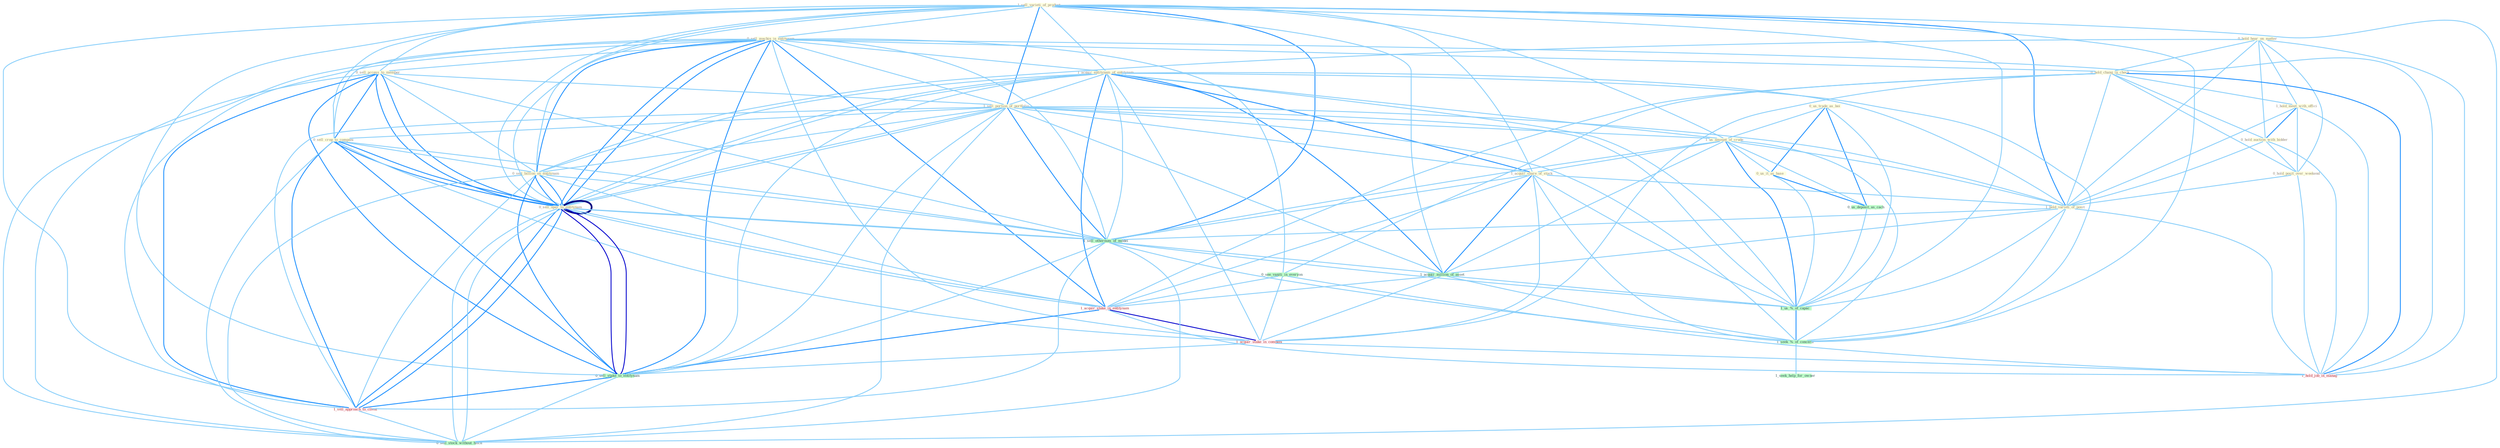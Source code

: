 Graph G{ 
    node
    [shape=polygon,style=filled,width=.5,height=.06,color="#BDFCC9",fixedsize=true,fontsize=4,
    fontcolor="#2f4f4f"];
    {node
    [color="#ffffe0", fontcolor="#8b7d6b"] "1_sell_varieti_of_product " "0_hold_hear_on_matter " "0_sell_machin_in_entitynam " "1_acquir_entitynam_of_entitynam " "0_us_trade_as_boi " "0_sell_access_to_member " "1_sell_portion_of_portfolio " "0_sell_crop_to_compani " "0_hold_chang_in_check " "0_sell_billion_on_entitynam " "1_us_amount_of_crude " "0_sell_oper_to_entitynam " "1_hold_meet_with_offici " "0_hold_auction_with_bidder " "1_acquir_share_of_stock " "0_us_it_as_base " "0_hold_posit_over_weekend " "1_hold_varieti_of_posit "}
{node [color="#fff0f5", fontcolor="#b22222"] "1_acquir_stake_in_entitynam " "1_acquir_stake_in_compani " "1_sell_approach_to_client " "1_hold_job_in_manag "}
edge [color="#B0E2FF"];

	"1_sell_varieti_of_product " -- "0_sell_machin_in_entitynam " [w="1", color="#87cefa" ];
	"1_sell_varieti_of_product " -- "1_acquir_entitynam_of_entitynam " [w="1", color="#87cefa" ];
	"1_sell_varieti_of_product " -- "0_sell_access_to_member " [w="1", color="#87cefa" ];
	"1_sell_varieti_of_product " -- "1_sell_portion_of_portfolio " [w="2", color="#1e90ff" , len=0.8];
	"1_sell_varieti_of_product " -- "0_sell_crop_to_compani " [w="1", color="#87cefa" ];
	"1_sell_varieti_of_product " -- "0_sell_billion_on_entitynam " [w="1", color="#87cefa" ];
	"1_sell_varieti_of_product " -- "1_us_amount_of_crude " [w="1", color="#87cefa" ];
	"1_sell_varieti_of_product " -- "0_sell_oper_to_entitynam " [w="1", color="#87cefa" ];
	"1_sell_varieti_of_product " -- "1_acquir_share_of_stock " [w="1", color="#87cefa" ];
	"1_sell_varieti_of_product " -- "1_hold_varieti_of_posit " [w="2", color="#1e90ff" , len=0.8];
	"1_sell_varieti_of_product " -- "0_sell_oper_to_entitynam " [w="1", color="#87cefa" ];
	"1_sell_varieti_of_product " -- "1_sell_othernum_of_model " [w="2", color="#1e90ff" , len=0.8];
	"1_sell_varieti_of_product " -- "1_acquir_million_of_asset " [w="1", color="#87cefa" ];
	"1_sell_varieti_of_product " -- "0_sell_stake_to_entitynam " [w="1", color="#87cefa" ];
	"1_sell_varieti_of_product " -- "1_us_%_of_capac " [w="1", color="#87cefa" ];
	"1_sell_varieti_of_product " -- "1_sell_approach_to_client " [w="1", color="#87cefa" ];
	"1_sell_varieti_of_product " -- "0_sell_stock_without_hitch " [w="1", color="#87cefa" ];
	"1_sell_varieti_of_product " -- "1_seek_%_of_concern " [w="1", color="#87cefa" ];
	"0_hold_hear_on_matter " -- "0_hold_chang_in_check " [w="1", color="#87cefa" ];
	"0_hold_hear_on_matter " -- "0_sell_billion_on_entitynam " [w="1", color="#87cefa" ];
	"0_hold_hear_on_matter " -- "1_hold_meet_with_offici " [w="1", color="#87cefa" ];
	"0_hold_hear_on_matter " -- "0_hold_auction_with_bidder " [w="1", color="#87cefa" ];
	"0_hold_hear_on_matter " -- "0_hold_posit_over_weekend " [w="1", color="#87cefa" ];
	"0_hold_hear_on_matter " -- "1_hold_varieti_of_posit " [w="1", color="#87cefa" ];
	"0_hold_hear_on_matter " -- "1_hold_job_in_manag " [w="1", color="#87cefa" ];
	"0_sell_machin_in_entitynam " -- "1_acquir_entitynam_of_entitynam " [w="1", color="#87cefa" ];
	"0_sell_machin_in_entitynam " -- "0_sell_access_to_member " [w="1", color="#87cefa" ];
	"0_sell_machin_in_entitynam " -- "1_sell_portion_of_portfolio " [w="1", color="#87cefa" ];
	"0_sell_machin_in_entitynam " -- "0_sell_crop_to_compani " [w="1", color="#87cefa" ];
	"0_sell_machin_in_entitynam " -- "0_hold_chang_in_check " [w="1", color="#87cefa" ];
	"0_sell_machin_in_entitynam " -- "0_sell_billion_on_entitynam " [w="2", color="#1e90ff" , len=0.8];
	"0_sell_machin_in_entitynam " -- "0_sell_oper_to_entitynam " [w="2", color="#1e90ff" , len=0.8];
	"0_sell_machin_in_entitynam " -- "0_sell_oper_to_entitynam " [w="2", color="#1e90ff" , len=0.8];
	"0_sell_machin_in_entitynam " -- "1_sell_othernum_of_model " [w="1", color="#87cefa" ];
	"0_sell_machin_in_entitynam " -- "0_see_vaniti_in_everyon " [w="1", color="#87cefa" ];
	"0_sell_machin_in_entitynam " -- "1_acquir_stake_in_entitynam " [w="2", color="#1e90ff" , len=0.8];
	"0_sell_machin_in_entitynam " -- "1_acquir_stake_in_compani " [w="1", color="#87cefa" ];
	"0_sell_machin_in_entitynam " -- "0_sell_stake_to_entitynam " [w="2", color="#1e90ff" , len=0.8];
	"0_sell_machin_in_entitynam " -- "1_sell_approach_to_client " [w="1", color="#87cefa" ];
	"0_sell_machin_in_entitynam " -- "1_hold_job_in_manag " [w="1", color="#87cefa" ];
	"0_sell_machin_in_entitynam " -- "0_sell_stock_without_hitch " [w="1", color="#87cefa" ];
	"1_acquir_entitynam_of_entitynam " -- "1_sell_portion_of_portfolio " [w="1", color="#87cefa" ];
	"1_acquir_entitynam_of_entitynam " -- "0_sell_billion_on_entitynam " [w="1", color="#87cefa" ];
	"1_acquir_entitynam_of_entitynam " -- "1_us_amount_of_crude " [w="1", color="#87cefa" ];
	"1_acquir_entitynam_of_entitynam " -- "0_sell_oper_to_entitynam " [w="1", color="#87cefa" ];
	"1_acquir_entitynam_of_entitynam " -- "1_acquir_share_of_stock " [w="2", color="#1e90ff" , len=0.8];
	"1_acquir_entitynam_of_entitynam " -- "1_hold_varieti_of_posit " [w="1", color="#87cefa" ];
	"1_acquir_entitynam_of_entitynam " -- "0_sell_oper_to_entitynam " [w="1", color="#87cefa" ];
	"1_acquir_entitynam_of_entitynam " -- "1_sell_othernum_of_model " [w="1", color="#87cefa" ];
	"1_acquir_entitynam_of_entitynam " -- "1_acquir_million_of_asset " [w="2", color="#1e90ff" , len=0.8];
	"1_acquir_entitynam_of_entitynam " -- "1_acquir_stake_in_entitynam " [w="2", color="#1e90ff" , len=0.8];
	"1_acquir_entitynam_of_entitynam " -- "1_acquir_stake_in_compani " [w="1", color="#87cefa" ];
	"1_acquir_entitynam_of_entitynam " -- "0_sell_stake_to_entitynam " [w="1", color="#87cefa" ];
	"1_acquir_entitynam_of_entitynam " -- "1_us_%_of_capac " [w="1", color="#87cefa" ];
	"1_acquir_entitynam_of_entitynam " -- "1_seek_%_of_concern " [w="1", color="#87cefa" ];
	"0_us_trade_as_boi " -- "1_us_amount_of_crude " [w="1", color="#87cefa" ];
	"0_us_trade_as_boi " -- "0_us_it_as_base " [w="2", color="#1e90ff" , len=0.8];
	"0_us_trade_as_boi " -- "0_us_deposit_as_cach " [w="2", color="#1e90ff" , len=0.8];
	"0_us_trade_as_boi " -- "1_us_%_of_capac " [w="1", color="#87cefa" ];
	"0_sell_access_to_member " -- "1_sell_portion_of_portfolio " [w="1", color="#87cefa" ];
	"0_sell_access_to_member " -- "0_sell_crop_to_compani " [w="2", color="#1e90ff" , len=0.8];
	"0_sell_access_to_member " -- "0_sell_billion_on_entitynam " [w="1", color="#87cefa" ];
	"0_sell_access_to_member " -- "0_sell_oper_to_entitynam " [w="2", color="#1e90ff" , len=0.8];
	"0_sell_access_to_member " -- "0_sell_oper_to_entitynam " [w="2", color="#1e90ff" , len=0.8];
	"0_sell_access_to_member " -- "1_sell_othernum_of_model " [w="1", color="#87cefa" ];
	"0_sell_access_to_member " -- "0_sell_stake_to_entitynam " [w="2", color="#1e90ff" , len=0.8];
	"0_sell_access_to_member " -- "1_sell_approach_to_client " [w="2", color="#1e90ff" , len=0.8];
	"0_sell_access_to_member " -- "0_sell_stock_without_hitch " [w="1", color="#87cefa" ];
	"1_sell_portion_of_portfolio " -- "0_sell_crop_to_compani " [w="1", color="#87cefa" ];
	"1_sell_portion_of_portfolio " -- "0_sell_billion_on_entitynam " [w="1", color="#87cefa" ];
	"1_sell_portion_of_portfolio " -- "1_us_amount_of_crude " [w="1", color="#87cefa" ];
	"1_sell_portion_of_portfolio " -- "0_sell_oper_to_entitynam " [w="1", color="#87cefa" ];
	"1_sell_portion_of_portfolio " -- "1_acquir_share_of_stock " [w="1", color="#87cefa" ];
	"1_sell_portion_of_portfolio " -- "1_hold_varieti_of_posit " [w="1", color="#87cefa" ];
	"1_sell_portion_of_portfolio " -- "0_sell_oper_to_entitynam " [w="1", color="#87cefa" ];
	"1_sell_portion_of_portfolio " -- "1_sell_othernum_of_model " [w="2", color="#1e90ff" , len=0.8];
	"1_sell_portion_of_portfolio " -- "1_acquir_million_of_asset " [w="1", color="#87cefa" ];
	"1_sell_portion_of_portfolio " -- "0_sell_stake_to_entitynam " [w="1", color="#87cefa" ];
	"1_sell_portion_of_portfolio " -- "1_us_%_of_capac " [w="1", color="#87cefa" ];
	"1_sell_portion_of_portfolio " -- "1_sell_approach_to_client " [w="1", color="#87cefa" ];
	"1_sell_portion_of_portfolio " -- "0_sell_stock_without_hitch " [w="1", color="#87cefa" ];
	"1_sell_portion_of_portfolio " -- "1_seek_%_of_concern " [w="1", color="#87cefa" ];
	"0_sell_crop_to_compani " -- "0_sell_billion_on_entitynam " [w="1", color="#87cefa" ];
	"0_sell_crop_to_compani " -- "0_sell_oper_to_entitynam " [w="2", color="#1e90ff" , len=0.8];
	"0_sell_crop_to_compani " -- "0_sell_oper_to_entitynam " [w="2", color="#1e90ff" , len=0.8];
	"0_sell_crop_to_compani " -- "1_sell_othernum_of_model " [w="1", color="#87cefa" ];
	"0_sell_crop_to_compani " -- "1_acquir_stake_in_compani " [w="1", color="#87cefa" ];
	"0_sell_crop_to_compani " -- "0_sell_stake_to_entitynam " [w="2", color="#1e90ff" , len=0.8];
	"0_sell_crop_to_compani " -- "1_sell_approach_to_client " [w="2", color="#1e90ff" , len=0.8];
	"0_sell_crop_to_compani " -- "0_sell_stock_without_hitch " [w="1", color="#87cefa" ];
	"0_hold_chang_in_check " -- "1_hold_meet_with_offici " [w="1", color="#87cefa" ];
	"0_hold_chang_in_check " -- "0_hold_auction_with_bidder " [w="1", color="#87cefa" ];
	"0_hold_chang_in_check " -- "0_hold_posit_over_weekend " [w="1", color="#87cefa" ];
	"0_hold_chang_in_check " -- "1_hold_varieti_of_posit " [w="1", color="#87cefa" ];
	"0_hold_chang_in_check " -- "0_see_vaniti_in_everyon " [w="1", color="#87cefa" ];
	"0_hold_chang_in_check " -- "1_acquir_stake_in_entitynam " [w="1", color="#87cefa" ];
	"0_hold_chang_in_check " -- "1_acquir_stake_in_compani " [w="1", color="#87cefa" ];
	"0_hold_chang_in_check " -- "1_hold_job_in_manag " [w="2", color="#1e90ff" , len=0.8];
	"0_sell_billion_on_entitynam " -- "0_sell_oper_to_entitynam " [w="2", color="#1e90ff" , len=0.8];
	"0_sell_billion_on_entitynam " -- "0_sell_oper_to_entitynam " [w="2", color="#1e90ff" , len=0.8];
	"0_sell_billion_on_entitynam " -- "1_sell_othernum_of_model " [w="1", color="#87cefa" ];
	"0_sell_billion_on_entitynam " -- "1_acquir_stake_in_entitynam " [w="1", color="#87cefa" ];
	"0_sell_billion_on_entitynam " -- "0_sell_stake_to_entitynam " [w="2", color="#1e90ff" , len=0.8];
	"0_sell_billion_on_entitynam " -- "1_sell_approach_to_client " [w="1", color="#87cefa" ];
	"0_sell_billion_on_entitynam " -- "0_sell_stock_without_hitch " [w="1", color="#87cefa" ];
	"1_us_amount_of_crude " -- "1_acquir_share_of_stock " [w="1", color="#87cefa" ];
	"1_us_amount_of_crude " -- "0_us_it_as_base " [w="1", color="#87cefa" ];
	"1_us_amount_of_crude " -- "1_hold_varieti_of_posit " [w="1", color="#87cefa" ];
	"1_us_amount_of_crude " -- "1_sell_othernum_of_model " [w="1", color="#87cefa" ];
	"1_us_amount_of_crude " -- "1_acquir_million_of_asset " [w="1", color="#87cefa" ];
	"1_us_amount_of_crude " -- "0_us_deposit_as_cach " [w="1", color="#87cefa" ];
	"1_us_amount_of_crude " -- "1_us_%_of_capac " [w="2", color="#1e90ff" , len=0.8];
	"1_us_amount_of_crude " -- "1_seek_%_of_concern " [w="1", color="#87cefa" ];
	"0_sell_oper_to_entitynam " -- "0_sell_oper_to_entitynam " [w="4", style=bold, color="#000080", len=0.4];
	"0_sell_oper_to_entitynam " -- "1_sell_othernum_of_model " [w="1", color="#87cefa" ];
	"0_sell_oper_to_entitynam " -- "1_acquir_stake_in_entitynam " [w="1", color="#87cefa" ];
	"0_sell_oper_to_entitynam " -- "0_sell_stake_to_entitynam " [w="3", color="#0000cd" , len=0.6];
	"0_sell_oper_to_entitynam " -- "1_sell_approach_to_client " [w="2", color="#1e90ff" , len=0.8];
	"0_sell_oper_to_entitynam " -- "0_sell_stock_without_hitch " [w="1", color="#87cefa" ];
	"1_hold_meet_with_offici " -- "0_hold_auction_with_bidder " [w="2", color="#1e90ff" , len=0.8];
	"1_hold_meet_with_offici " -- "0_hold_posit_over_weekend " [w="1", color="#87cefa" ];
	"1_hold_meet_with_offici " -- "1_hold_varieti_of_posit " [w="1", color="#87cefa" ];
	"1_hold_meet_with_offici " -- "1_hold_job_in_manag " [w="1", color="#87cefa" ];
	"0_hold_auction_with_bidder " -- "0_hold_posit_over_weekend " [w="1", color="#87cefa" ];
	"0_hold_auction_with_bidder " -- "1_hold_varieti_of_posit " [w="1", color="#87cefa" ];
	"0_hold_auction_with_bidder " -- "1_hold_job_in_manag " [w="1", color="#87cefa" ];
	"1_acquir_share_of_stock " -- "1_hold_varieti_of_posit " [w="1", color="#87cefa" ];
	"1_acquir_share_of_stock " -- "1_sell_othernum_of_model " [w="1", color="#87cefa" ];
	"1_acquir_share_of_stock " -- "1_acquir_million_of_asset " [w="2", color="#1e90ff" , len=0.8];
	"1_acquir_share_of_stock " -- "1_acquir_stake_in_entitynam " [w="1", color="#87cefa" ];
	"1_acquir_share_of_stock " -- "1_acquir_stake_in_compani " [w="1", color="#87cefa" ];
	"1_acquir_share_of_stock " -- "1_us_%_of_capac " [w="1", color="#87cefa" ];
	"1_acquir_share_of_stock " -- "1_seek_%_of_concern " [w="1", color="#87cefa" ];
	"0_us_it_as_base " -- "0_us_deposit_as_cach " [w="2", color="#1e90ff" , len=0.8];
	"0_us_it_as_base " -- "1_us_%_of_capac " [w="1", color="#87cefa" ];
	"0_hold_posit_over_weekend " -- "1_hold_varieti_of_posit " [w="1", color="#87cefa" ];
	"0_hold_posit_over_weekend " -- "1_hold_job_in_manag " [w="1", color="#87cefa" ];
	"1_hold_varieti_of_posit " -- "1_sell_othernum_of_model " [w="1", color="#87cefa" ];
	"1_hold_varieti_of_posit " -- "1_acquir_million_of_asset " [w="1", color="#87cefa" ];
	"1_hold_varieti_of_posit " -- "1_us_%_of_capac " [w="1", color="#87cefa" ];
	"1_hold_varieti_of_posit " -- "1_hold_job_in_manag " [w="1", color="#87cefa" ];
	"1_hold_varieti_of_posit " -- "1_seek_%_of_concern " [w="1", color="#87cefa" ];
	"0_sell_oper_to_entitynam " -- "1_sell_othernum_of_model " [w="1", color="#87cefa" ];
	"0_sell_oper_to_entitynam " -- "1_acquir_stake_in_entitynam " [w="1", color="#87cefa" ];
	"0_sell_oper_to_entitynam " -- "0_sell_stake_to_entitynam " [w="3", color="#0000cd" , len=0.6];
	"0_sell_oper_to_entitynam " -- "1_sell_approach_to_client " [w="2", color="#1e90ff" , len=0.8];
	"0_sell_oper_to_entitynam " -- "0_sell_stock_without_hitch " [w="1", color="#87cefa" ];
	"1_sell_othernum_of_model " -- "1_acquir_million_of_asset " [w="1", color="#87cefa" ];
	"1_sell_othernum_of_model " -- "0_sell_stake_to_entitynam " [w="1", color="#87cefa" ];
	"1_sell_othernum_of_model " -- "1_us_%_of_capac " [w="1", color="#87cefa" ];
	"1_sell_othernum_of_model " -- "1_sell_approach_to_client " [w="1", color="#87cefa" ];
	"1_sell_othernum_of_model " -- "0_sell_stock_without_hitch " [w="1", color="#87cefa" ];
	"1_sell_othernum_of_model " -- "1_seek_%_of_concern " [w="1", color="#87cefa" ];
	"0_see_vaniti_in_everyon " -- "1_acquir_stake_in_entitynam " [w="1", color="#87cefa" ];
	"0_see_vaniti_in_everyon " -- "1_acquir_stake_in_compani " [w="1", color="#87cefa" ];
	"0_see_vaniti_in_everyon " -- "1_hold_job_in_manag " [w="1", color="#87cefa" ];
	"1_acquir_million_of_asset " -- "1_acquir_stake_in_entitynam " [w="1", color="#87cefa" ];
	"1_acquir_million_of_asset " -- "1_acquir_stake_in_compani " [w="1", color="#87cefa" ];
	"1_acquir_million_of_asset " -- "1_us_%_of_capac " [w="1", color="#87cefa" ];
	"1_acquir_million_of_asset " -- "1_seek_%_of_concern " [w="1", color="#87cefa" ];
	"0_us_deposit_as_cach " -- "1_us_%_of_capac " [w="1", color="#87cefa" ];
	"1_acquir_stake_in_entitynam " -- "1_acquir_stake_in_compani " [w="3", color="#0000cd" , len=0.6];
	"1_acquir_stake_in_entitynam " -- "0_sell_stake_to_entitynam " [w="2", color="#1e90ff" , len=0.8];
	"1_acquir_stake_in_entitynam " -- "1_hold_job_in_manag " [w="1", color="#87cefa" ];
	"1_acquir_stake_in_compani " -- "0_sell_stake_to_entitynam " [w="1", color="#87cefa" ];
	"1_acquir_stake_in_compani " -- "1_hold_job_in_manag " [w="1", color="#87cefa" ];
	"0_sell_stake_to_entitynam " -- "1_sell_approach_to_client " [w="2", color="#1e90ff" , len=0.8];
	"0_sell_stake_to_entitynam " -- "0_sell_stock_without_hitch " [w="1", color="#87cefa" ];
	"1_us_%_of_capac " -- "1_seek_%_of_concern " [w="2", color="#1e90ff" , len=0.8];
	"1_sell_approach_to_client " -- "0_sell_stock_without_hitch " [w="1", color="#87cefa" ];
	"1_seek_%_of_concern " -- "1_seek_help_for_owner " [w="1", color="#87cefa" ];
}